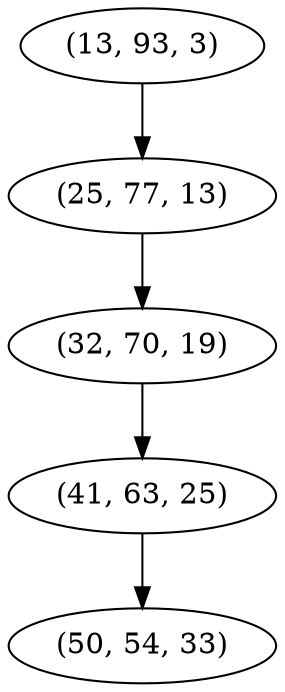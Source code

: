 digraph tree {
    "(13, 93, 3)";
    "(25, 77, 13)";
    "(32, 70, 19)";
    "(41, 63, 25)";
    "(50, 54, 33)";
    "(13, 93, 3)" -> "(25, 77, 13)";
    "(25, 77, 13)" -> "(32, 70, 19)";
    "(32, 70, 19)" -> "(41, 63, 25)";
    "(41, 63, 25)" -> "(50, 54, 33)";
}
